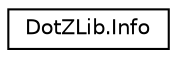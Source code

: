 digraph "Graphical Class Hierarchy"
{
  edge [fontname="Helvetica",fontsize="10",labelfontname="Helvetica",labelfontsize="10"];
  node [fontname="Helvetica",fontsize="10",shape=record];
  rankdir="LR";
  Node1 [label="DotZLib.Info",height=0.2,width=0.4,color="black", fillcolor="white", style="filled",URL="$class_dot_z_lib_1_1_info.html",tooltip="Encapsulates general information about the ZLib library "];
}
